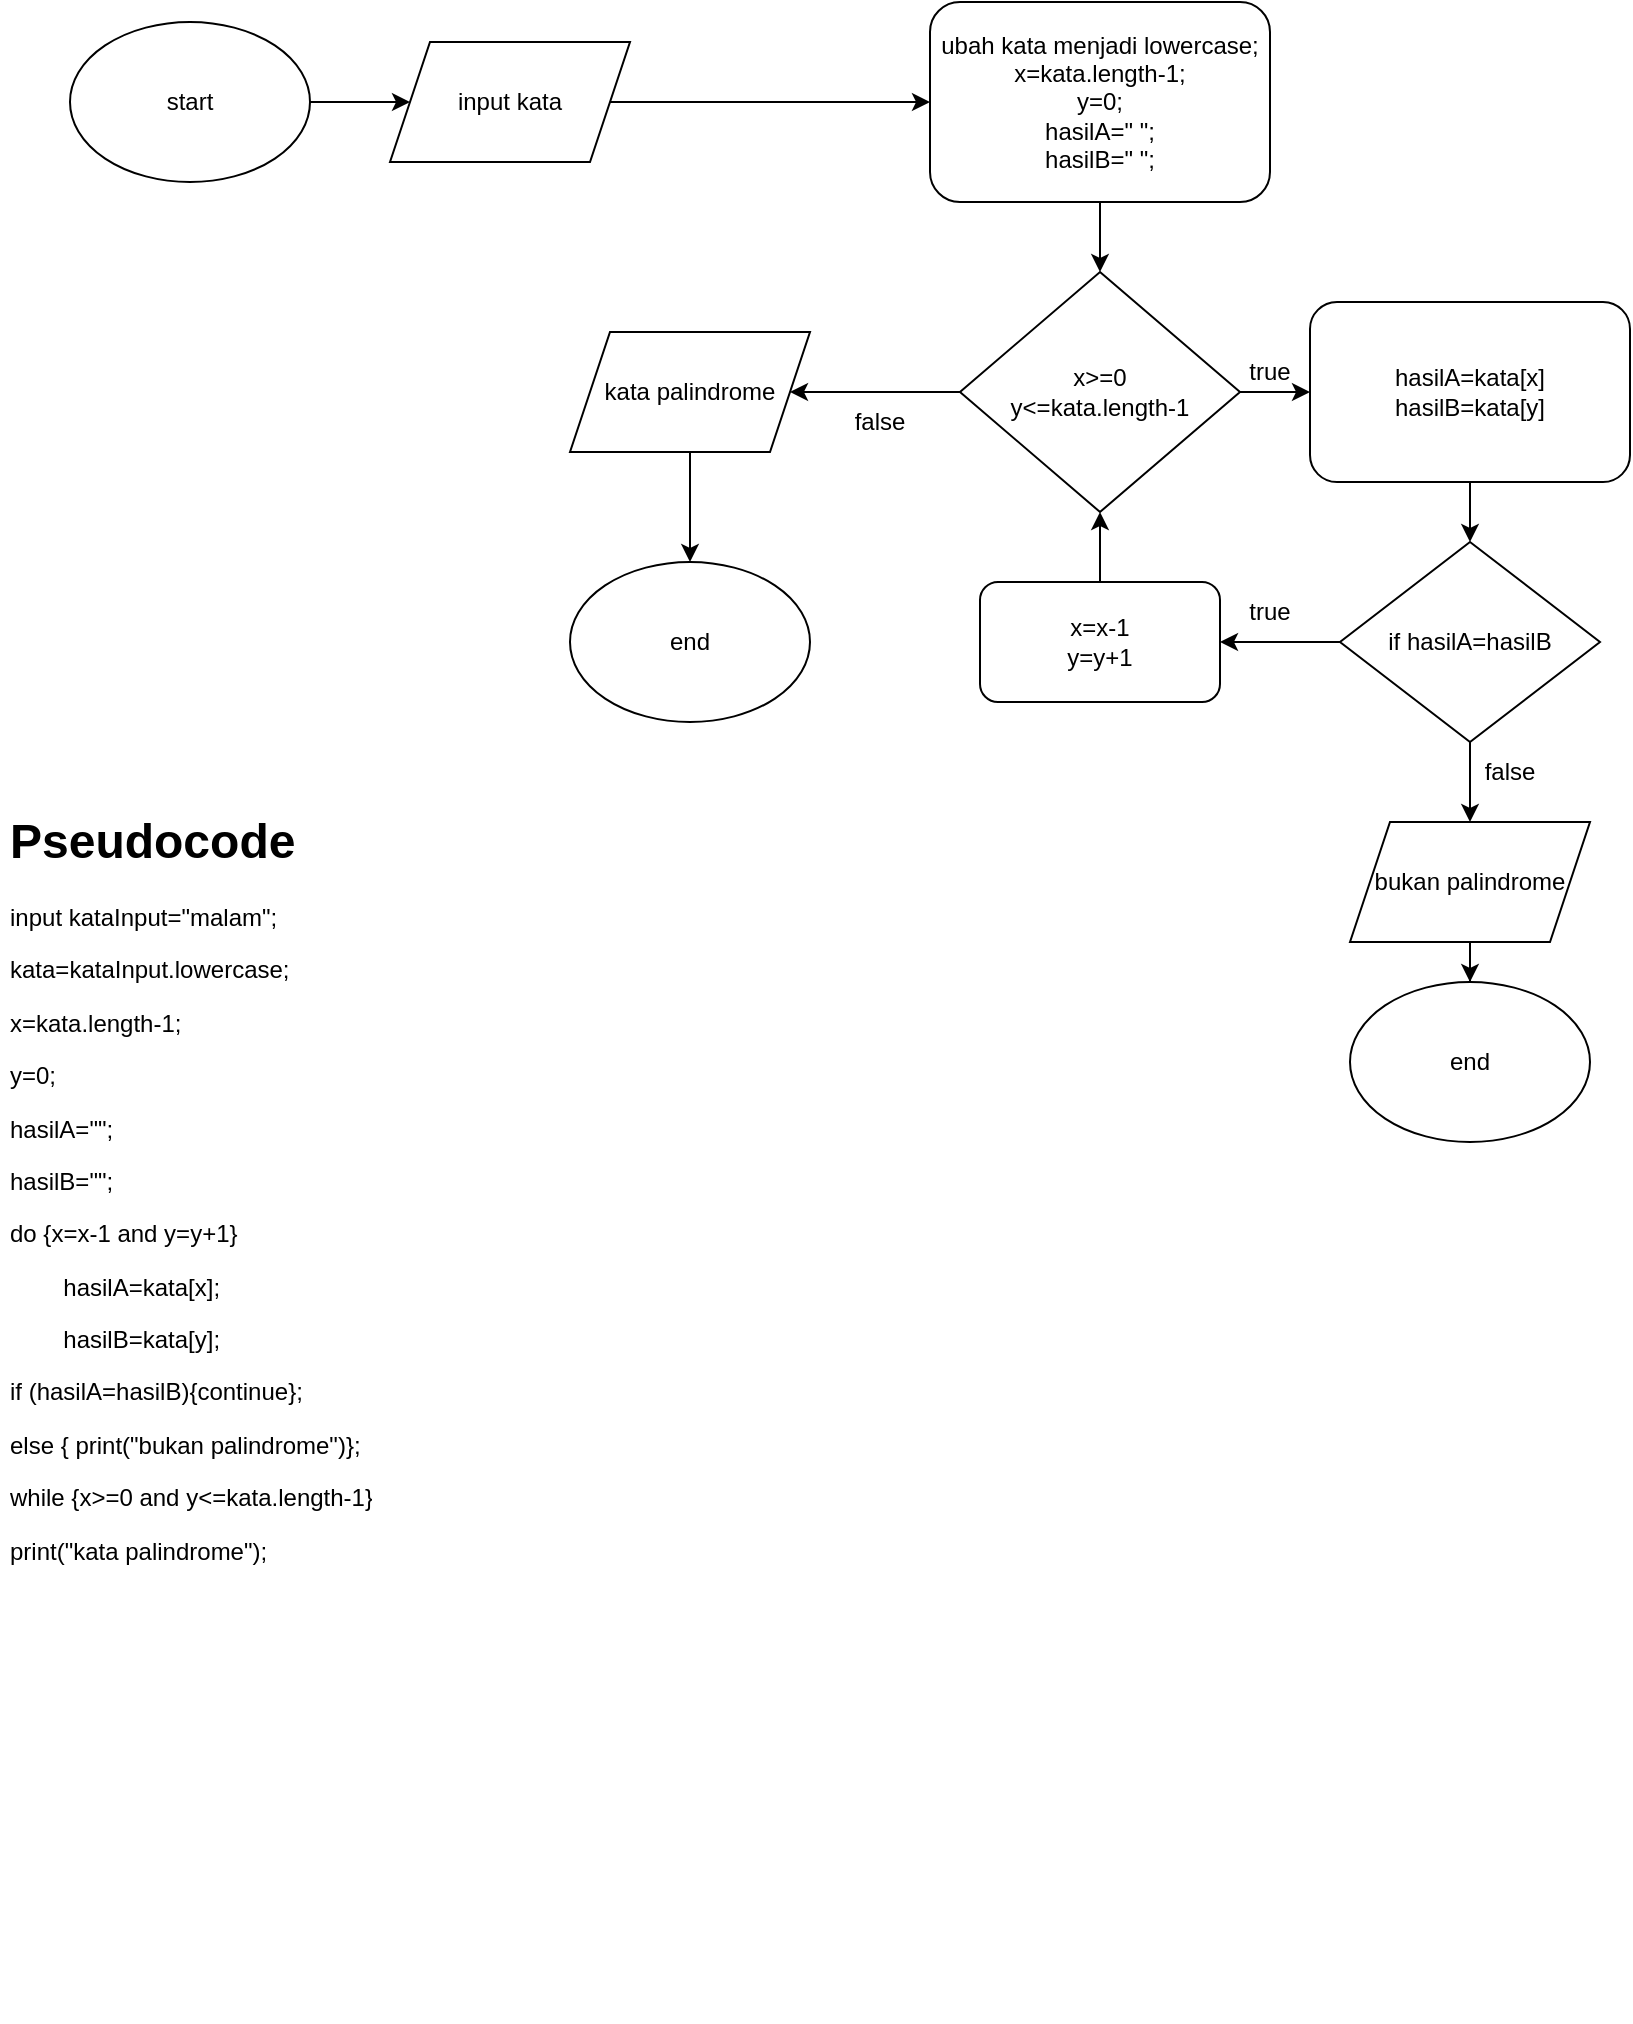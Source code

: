 <mxfile version="20.0.1" type="device"><diagram id="PiHousU1A94H1u-tqQtA" name="Page-1"><mxGraphModel dx="1422" dy="762" grid="1" gridSize="10" guides="1" tooltips="1" connect="1" arrows="1" fold="1" page="1" pageScale="1" pageWidth="850" pageHeight="1100" math="0" shadow="0"><root><mxCell id="0"/><mxCell id="1" parent="0"/><mxCell id="5Xy4O2i2HsUUtxmTKn3q-7" value="" style="edgeStyle=orthogonalEdgeStyle;rounded=0;orthogonalLoop=1;jettySize=auto;html=1;" edge="1" parent="1" source="5Xy4O2i2HsUUtxmTKn3q-1" target="5Xy4O2i2HsUUtxmTKn3q-2"><mxGeometry relative="1" as="geometry"/></mxCell><mxCell id="5Xy4O2i2HsUUtxmTKn3q-1" value="start" style="ellipse;whiteSpace=wrap;html=1;" vertex="1" parent="1"><mxGeometry x="50" y="50" width="120" height="80" as="geometry"/></mxCell><mxCell id="5Xy4O2i2HsUUtxmTKn3q-38" style="edgeStyle=orthogonalEdgeStyle;rounded=0;orthogonalLoop=1;jettySize=auto;html=1;exitX=1;exitY=0.5;exitDx=0;exitDy=0;" edge="1" parent="1" source="5Xy4O2i2HsUUtxmTKn3q-2" target="5Xy4O2i2HsUUtxmTKn3q-3"><mxGeometry relative="1" as="geometry"/></mxCell><mxCell id="5Xy4O2i2HsUUtxmTKn3q-2" value="input kata" style="shape=parallelogram;perimeter=parallelogramPerimeter;whiteSpace=wrap;html=1;fixedSize=1;" vertex="1" parent="1"><mxGeometry x="210" y="60" width="120" height="60" as="geometry"/></mxCell><mxCell id="5Xy4O2i2HsUUtxmTKn3q-17" value="" style="edgeStyle=orthogonalEdgeStyle;rounded=0;orthogonalLoop=1;jettySize=auto;html=1;" edge="1" parent="1" source="5Xy4O2i2HsUUtxmTKn3q-3" target="5Xy4O2i2HsUUtxmTKn3q-9"><mxGeometry relative="1" as="geometry"/></mxCell><mxCell id="5Xy4O2i2HsUUtxmTKn3q-3" value="ubah kata menjadi lowercase;&lt;br&gt;x=kata.length-1;&lt;br&gt;y=0;&lt;br&gt;hasilA=&quot; &quot;;&lt;br&gt;hasilB=&quot; &quot;;" style="rounded=1;whiteSpace=wrap;html=1;" vertex="1" parent="1"><mxGeometry x="480" y="40" width="170" height="100" as="geometry"/></mxCell><mxCell id="5Xy4O2i2HsUUtxmTKn3q-18" value="" style="edgeStyle=orthogonalEdgeStyle;rounded=0;orthogonalLoop=1;jettySize=auto;html=1;" edge="1" parent="1" source="5Xy4O2i2HsUUtxmTKn3q-9" target="5Xy4O2i2HsUUtxmTKn3q-11"><mxGeometry relative="1" as="geometry"/></mxCell><mxCell id="5Xy4O2i2HsUUtxmTKn3q-26" value="" style="edgeStyle=orthogonalEdgeStyle;rounded=0;orthogonalLoop=1;jettySize=auto;html=1;" edge="1" parent="1" source="5Xy4O2i2HsUUtxmTKn3q-9" target="5Xy4O2i2HsUUtxmTKn3q-25"><mxGeometry relative="1" as="geometry"/></mxCell><mxCell id="5Xy4O2i2HsUUtxmTKn3q-9" value="x&amp;gt;=0&lt;br&gt;y&amp;lt;=kata.length-1" style="rhombus;whiteSpace=wrap;html=1;" vertex="1" parent="1"><mxGeometry x="495" y="175" width="140" height="120" as="geometry"/></mxCell><mxCell id="5Xy4O2i2HsUUtxmTKn3q-20" value="" style="edgeStyle=orthogonalEdgeStyle;rounded=0;orthogonalLoop=1;jettySize=auto;html=1;" edge="1" parent="1" source="5Xy4O2i2HsUUtxmTKn3q-11" target="5Xy4O2i2HsUUtxmTKn3q-12"><mxGeometry relative="1" as="geometry"/></mxCell><mxCell id="5Xy4O2i2HsUUtxmTKn3q-11" value="hasilA=kata[x]&lt;br&gt;hasilB=kata[y]" style="rounded=1;whiteSpace=wrap;html=1;" vertex="1" parent="1"><mxGeometry x="670" y="190" width="160" height="90" as="geometry"/></mxCell><mxCell id="5Xy4O2i2HsUUtxmTKn3q-15" value="" style="edgeStyle=orthogonalEdgeStyle;rounded=0;orthogonalLoop=1;jettySize=auto;html=1;" edge="1" parent="1" source="5Xy4O2i2HsUUtxmTKn3q-12" target="5Xy4O2i2HsUUtxmTKn3q-14"><mxGeometry relative="1" as="geometry"/></mxCell><mxCell id="5Xy4O2i2HsUUtxmTKn3q-22" value="" style="edgeStyle=orthogonalEdgeStyle;rounded=0;orthogonalLoop=1;jettySize=auto;html=1;" edge="1" parent="1" source="5Xy4O2i2HsUUtxmTKn3q-12" target="5Xy4O2i2HsUUtxmTKn3q-21"><mxGeometry relative="1" as="geometry"/></mxCell><mxCell id="5Xy4O2i2HsUUtxmTKn3q-12" value="if hasilA=hasilB" style="rhombus;whiteSpace=wrap;html=1;" vertex="1" parent="1"><mxGeometry x="685" y="310" width="130" height="100" as="geometry"/></mxCell><mxCell id="5Xy4O2i2HsUUtxmTKn3q-16" value="" style="edgeStyle=orthogonalEdgeStyle;rounded=0;orthogonalLoop=1;jettySize=auto;html=1;" edge="1" parent="1" source="5Xy4O2i2HsUUtxmTKn3q-14" target="5Xy4O2i2HsUUtxmTKn3q-9"><mxGeometry relative="1" as="geometry"/></mxCell><mxCell id="5Xy4O2i2HsUUtxmTKn3q-14" value="x=x-1&lt;br&gt;y=y+1" style="rounded=1;whiteSpace=wrap;html=1;" vertex="1" parent="1"><mxGeometry x="505" y="330" width="120" height="60" as="geometry"/></mxCell><mxCell id="5Xy4O2i2HsUUtxmTKn3q-24" value="" style="edgeStyle=orthogonalEdgeStyle;rounded=0;orthogonalLoop=1;jettySize=auto;html=1;" edge="1" parent="1" source="5Xy4O2i2HsUUtxmTKn3q-21" target="5Xy4O2i2HsUUtxmTKn3q-23"><mxGeometry relative="1" as="geometry"/></mxCell><mxCell id="5Xy4O2i2HsUUtxmTKn3q-21" value="bukan palindrome" style="shape=parallelogram;perimeter=parallelogramPerimeter;whiteSpace=wrap;html=1;fixedSize=1;" vertex="1" parent="1"><mxGeometry x="690" y="450" width="120" height="60" as="geometry"/></mxCell><mxCell id="5Xy4O2i2HsUUtxmTKn3q-23" value="end" style="ellipse;whiteSpace=wrap;html=1;" vertex="1" parent="1"><mxGeometry x="690" y="530" width="120" height="80" as="geometry"/></mxCell><mxCell id="5Xy4O2i2HsUUtxmTKn3q-28" value="" style="edgeStyle=orthogonalEdgeStyle;rounded=0;orthogonalLoop=1;jettySize=auto;html=1;" edge="1" parent="1" source="5Xy4O2i2HsUUtxmTKn3q-25" target="5Xy4O2i2HsUUtxmTKn3q-27"><mxGeometry relative="1" as="geometry"/></mxCell><mxCell id="5Xy4O2i2HsUUtxmTKn3q-25" value="kata palindrome" style="shape=parallelogram;perimeter=parallelogramPerimeter;whiteSpace=wrap;html=1;fixedSize=1;" vertex="1" parent="1"><mxGeometry x="300" y="205" width="120" height="60" as="geometry"/></mxCell><mxCell id="5Xy4O2i2HsUUtxmTKn3q-27" value="end" style="ellipse;whiteSpace=wrap;html=1;" vertex="1" parent="1"><mxGeometry x="300" y="320" width="120" height="80" as="geometry"/></mxCell><mxCell id="5Xy4O2i2HsUUtxmTKn3q-29" value="false" style="text;html=1;strokeColor=none;fillColor=none;align=center;verticalAlign=middle;whiteSpace=wrap;rounded=0;" vertex="1" parent="1"><mxGeometry x="425" y="235" width="60" height="30" as="geometry"/></mxCell><mxCell id="5Xy4O2i2HsUUtxmTKn3q-31" value="true" style="text;html=1;strokeColor=none;fillColor=none;align=center;verticalAlign=middle;whiteSpace=wrap;rounded=0;" vertex="1" parent="1"><mxGeometry x="620" y="210" width="60" height="30" as="geometry"/></mxCell><mxCell id="5Xy4O2i2HsUUtxmTKn3q-32" value="false" style="text;html=1;strokeColor=none;fillColor=none;align=center;verticalAlign=middle;whiteSpace=wrap;rounded=0;" vertex="1" parent="1"><mxGeometry x="740" y="410" width="60" height="30" as="geometry"/></mxCell><mxCell id="5Xy4O2i2HsUUtxmTKn3q-33" value="true" style="text;html=1;strokeColor=none;fillColor=none;align=center;verticalAlign=middle;whiteSpace=wrap;rounded=0;" vertex="1" parent="1"><mxGeometry x="620" y="330" width="60" height="30" as="geometry"/></mxCell><mxCell id="5Xy4O2i2HsUUtxmTKn3q-37" value="&lt;h1&gt;Pseudocode&lt;/h1&gt;&lt;p&gt;input kataInput=&quot;malam&quot;;&lt;/p&gt;&lt;p&gt;kata=kataInput.lowercase;&lt;/p&gt;&lt;p&gt;x=kata.length-1;&lt;/p&gt;&lt;p&gt;y=0;&lt;/p&gt;&lt;p&gt;hasilA=&quot;&quot;;&lt;/p&gt;&lt;p&gt;hasilB=&quot;&quot;;&lt;/p&gt;&lt;p&gt;do {x=x-1 and y=y+1}&lt;/p&gt;&lt;p&gt;&lt;span style=&quot;background-color: initial;&quot;&gt;&lt;span style=&quot;white-space: pre;&quot;&gt;&#9;&lt;/span&gt;hasilA=kata[x];&lt;/span&gt;&lt;/p&gt;&lt;p&gt;&lt;span style=&quot;background-color: initial;&quot;&gt;&lt;span style=&quot;white-space: pre;&quot;&gt;&#9;&lt;/span&gt;hasilB=kata[y];&lt;/span&gt;&lt;/p&gt;&lt;p&gt;&lt;span style=&quot;background-color: initial;&quot;&gt;if (hasilA=hasilB){continue};&lt;/span&gt;&lt;/p&gt;&lt;p&gt;&lt;span style=&quot;background-color: initial;&quot;&gt;else { print(&quot;bukan palindrome&quot;)};&lt;/span&gt;&lt;/p&gt;&lt;p&gt;&lt;span style=&quot;background-color: initial;&quot;&gt;while {x&amp;gt;=0 and y&amp;lt;=kata.length-1}&lt;/span&gt;&lt;/p&gt;&lt;p&gt;print(&quot;kata palindrome&quot;);&lt;/p&gt;" style="text;html=1;strokeColor=none;fillColor=none;spacing=5;spacingTop=-20;whiteSpace=wrap;overflow=hidden;rounded=0;" vertex="1" parent="1"><mxGeometry x="15" y="440" width="645" height="610" as="geometry"/></mxCell></root></mxGraphModel></diagram></mxfile>